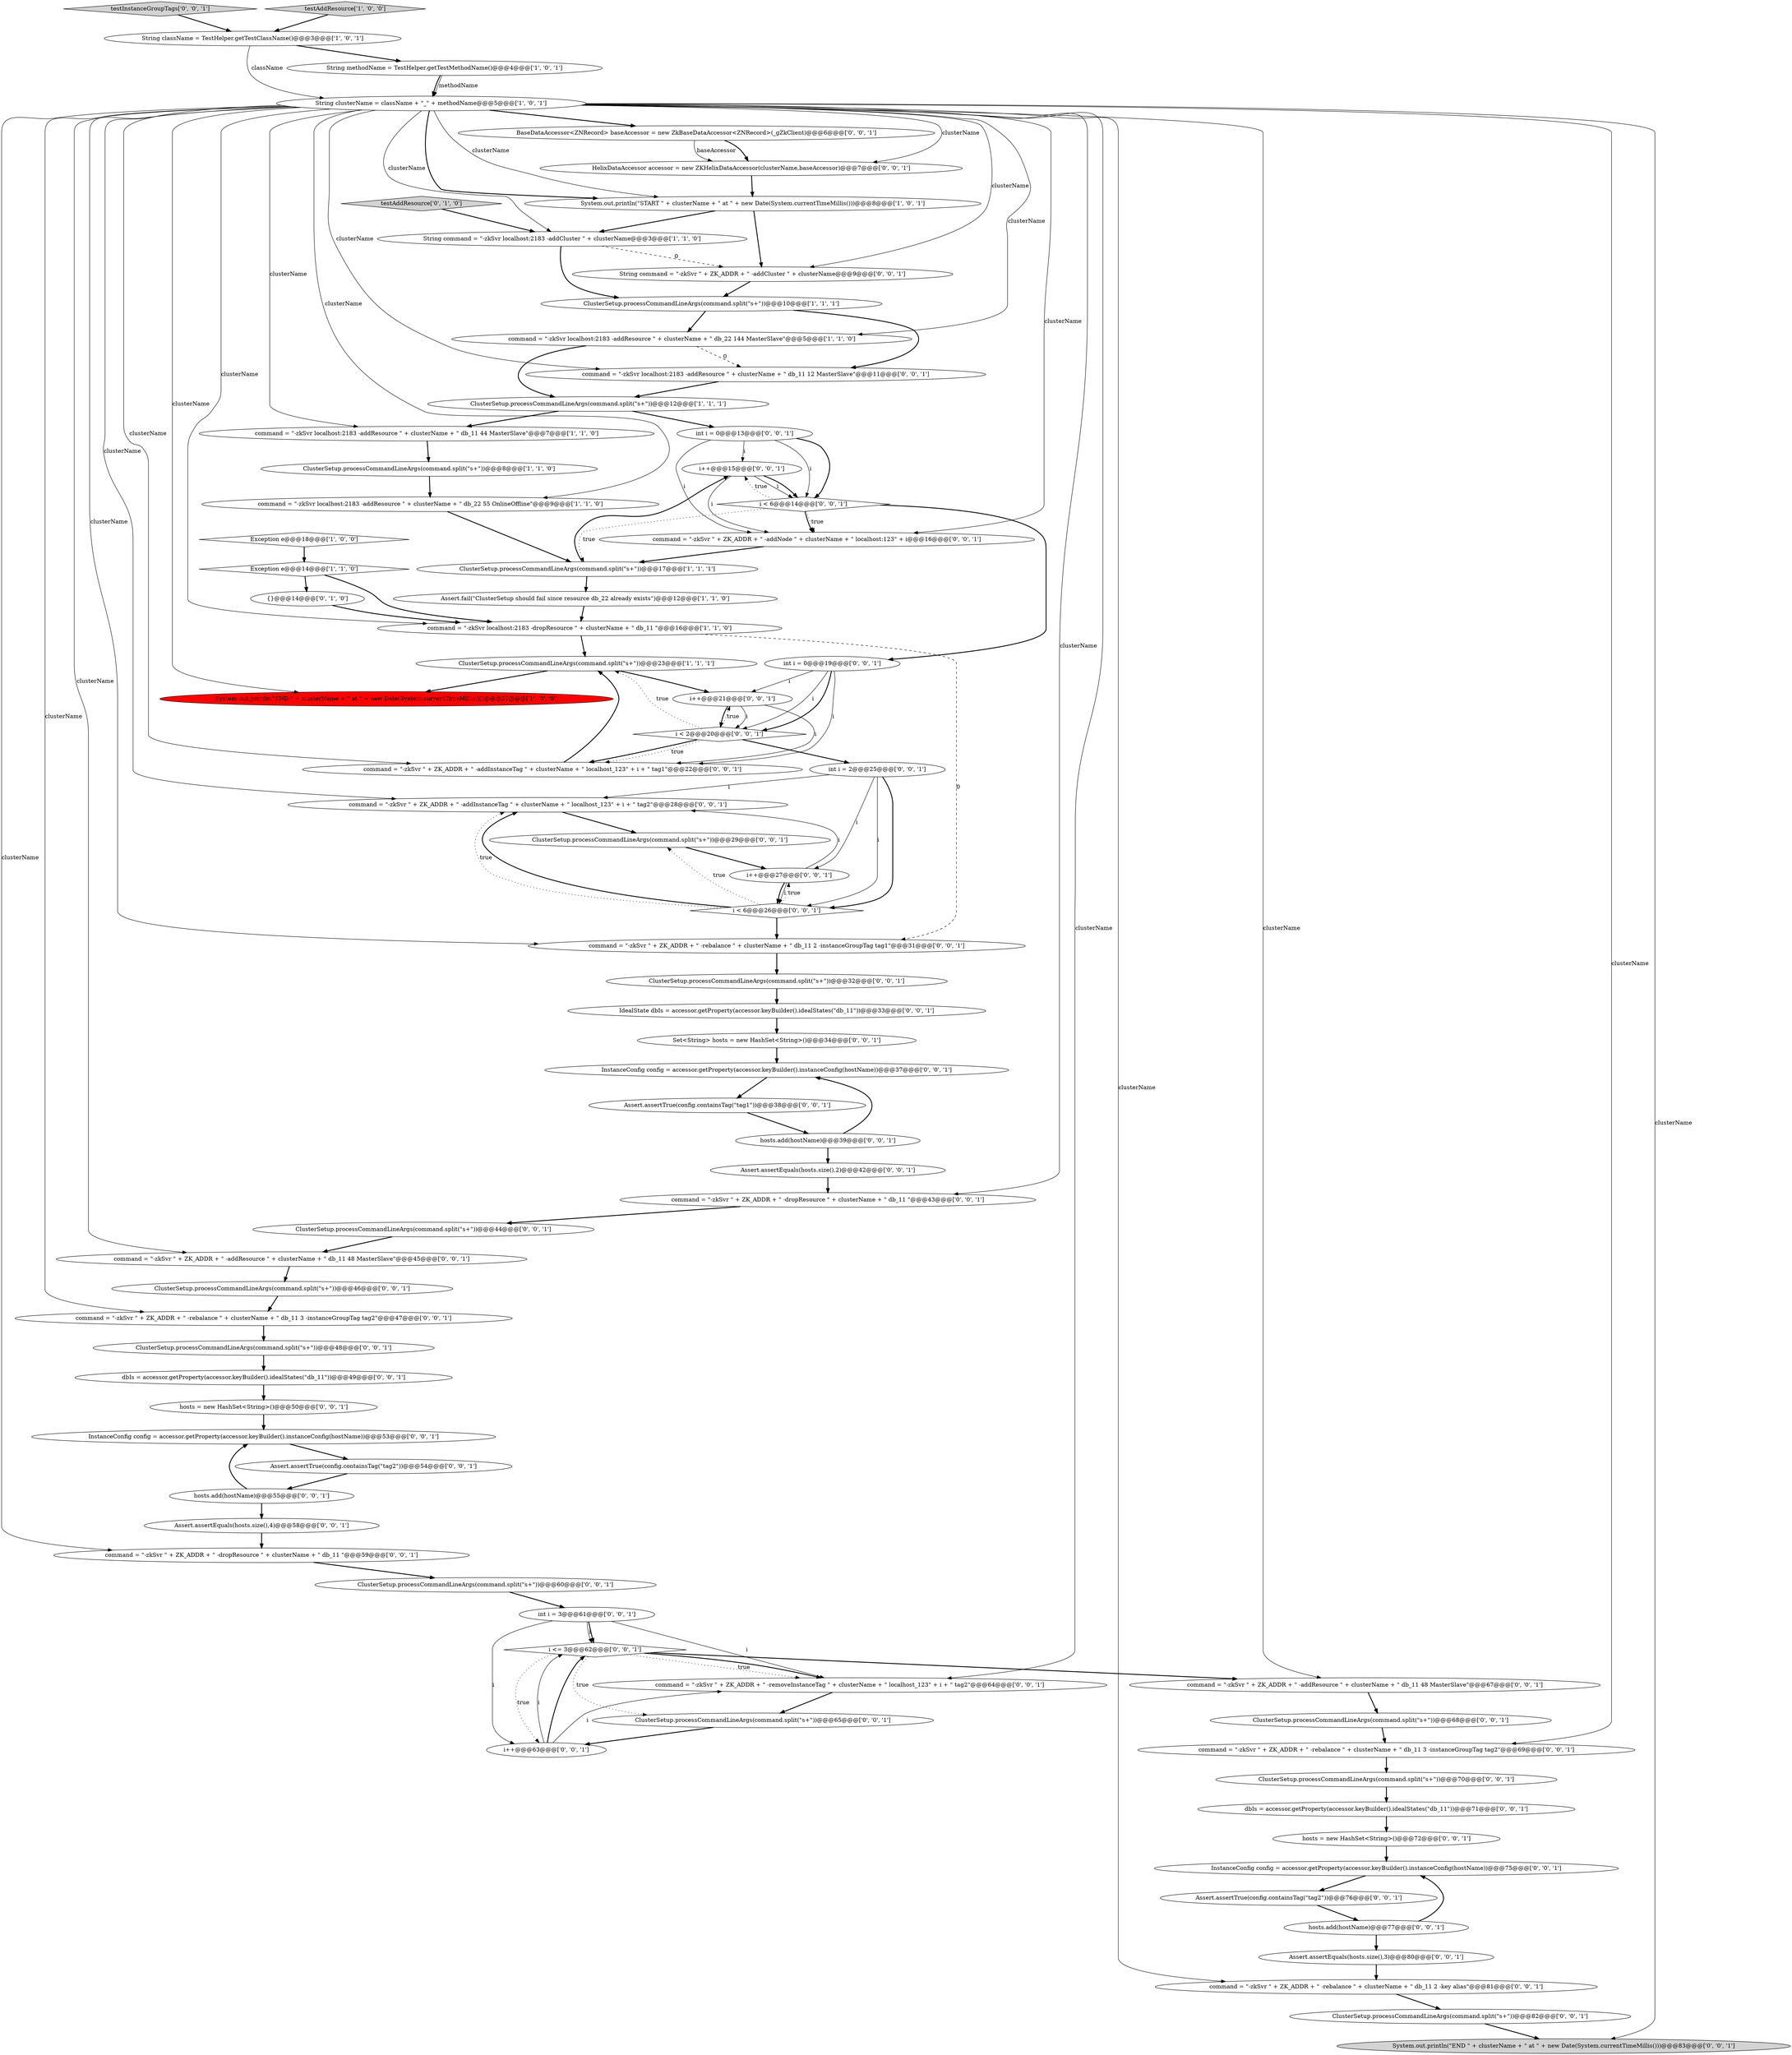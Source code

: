 digraph {
77 [style = filled, label = "InstanceConfig config = accessor.getProperty(accessor.keyBuilder().instanceConfig(hostName))@@@75@@@['0', '0', '1']", fillcolor = white, shape = ellipse image = "AAA0AAABBB3BBB"];
47 [style = filled, label = "i++@@@15@@@['0', '0', '1']", fillcolor = white, shape = ellipse image = "AAA0AAABBB3BBB"];
10 [style = filled, label = "String className = TestHelper.getTestClassName()@@@3@@@['1', '0', '1']", fillcolor = white, shape = ellipse image = "AAA0AAABBB1BBB"];
37 [style = filled, label = "command = \"-zkSvr \" + ZK_ADDR + \" -addResource \" + clusterName + \" db_11 48 MasterSlave\"@@@45@@@['0', '0', '1']", fillcolor = white, shape = ellipse image = "AAA0AAABBB3BBB"];
45 [style = filled, label = "i < 6@@@14@@@['0', '0', '1']", fillcolor = white, shape = diamond image = "AAA0AAABBB3BBB"];
35 [style = filled, label = "command = \"-zkSvr \" + ZK_ADDR + \" -rebalance \" + clusterName + \" db_11 2 -key alias\"@@@81@@@['0', '0', '1']", fillcolor = white, shape = ellipse image = "AAA0AAABBB3BBB"];
66 [style = filled, label = "i < 6@@@26@@@['0', '0', '1']", fillcolor = white, shape = diamond image = "AAA0AAABBB3BBB"];
1 [style = filled, label = "ClusterSetup.processCommandLineArgs(command.split(\"\s+\"))@@@17@@@['1', '1', '1']", fillcolor = white, shape = ellipse image = "AAA0AAABBB1BBB"];
5 [style = filled, label = "String methodName = TestHelper.getTestMethodName()@@@4@@@['1', '0', '1']", fillcolor = white, shape = ellipse image = "AAA0AAABBB1BBB"];
33 [style = filled, label = "dbIs = accessor.getProperty(accessor.keyBuilder().idealStates(\"db_11\"))@@@71@@@['0', '0', '1']", fillcolor = white, shape = ellipse image = "AAA0AAABBB3BBB"];
51 [style = filled, label = "hosts = new HashSet<String>()@@@72@@@['0', '0', '1']", fillcolor = white, shape = ellipse image = "AAA0AAABBB3BBB"];
49 [style = filled, label = "ClusterSetup.processCommandLineArgs(command.split(\"\s+\"))@@@48@@@['0', '0', '1']", fillcolor = white, shape = ellipse image = "AAA0AAABBB3BBB"];
56 [style = filled, label = "testInstanceGroupTags['0', '0', '1']", fillcolor = lightgray, shape = diamond image = "AAA0AAABBB3BBB"];
24 [style = filled, label = "hosts.add(hostName)@@@39@@@['0', '0', '1']", fillcolor = white, shape = ellipse image = "AAA0AAABBB3BBB"];
27 [style = filled, label = "int i = 0@@@13@@@['0', '0', '1']", fillcolor = white, shape = ellipse image = "AAA0AAABBB3BBB"];
54 [style = filled, label = "ClusterSetup.processCommandLineArgs(command.split(\"\s+\"))@@@44@@@['0', '0', '1']", fillcolor = white, shape = ellipse image = "AAA0AAABBB3BBB"];
69 [style = filled, label = "ClusterSetup.processCommandLineArgs(command.split(\"\s+\"))@@@29@@@['0', '0', '1']", fillcolor = white, shape = ellipse image = "AAA0AAABBB3BBB"];
30 [style = filled, label = "Assert.assertEquals(hosts.size(),3)@@@80@@@['0', '0', '1']", fillcolor = white, shape = ellipse image = "AAA0AAABBB3BBB"];
42 [style = filled, label = "command = \"-zkSvr \" + ZK_ADDR + \" -addInstanceTag \" + clusterName + \" localhost_123\" + i + \" tag2\"@@@28@@@['0', '0', '1']", fillcolor = white, shape = ellipse image = "AAA0AAABBB3BBB"];
44 [style = filled, label = "hosts.add(hostName)@@@77@@@['0', '0', '1']", fillcolor = white, shape = ellipse image = "AAA0AAABBB3BBB"];
0 [style = filled, label = "System.out.println(\"START \" + clusterName + \" at \" + new Date(System.currentTimeMillis()))@@@8@@@['1', '0', '1']", fillcolor = white, shape = ellipse image = "AAA0AAABBB1BBB"];
34 [style = filled, label = "ClusterSetup.processCommandLineArgs(command.split(\"\s+\"))@@@68@@@['0', '0', '1']", fillcolor = white, shape = ellipse image = "AAA0AAABBB3BBB"];
38 [style = filled, label = "IdealState dbIs = accessor.getProperty(accessor.keyBuilder().idealStates(\"db_11\"))@@@33@@@['0', '0', '1']", fillcolor = white, shape = ellipse image = "AAA0AAABBB3BBB"];
62 [style = filled, label = "Assert.assertTrue(config.containsTag(\"tag1\"))@@@38@@@['0', '0', '1']", fillcolor = white, shape = ellipse image = "AAA0AAABBB3BBB"];
68 [style = filled, label = "i <= 3@@@62@@@['0', '0', '1']", fillcolor = white, shape = diamond image = "AAA0AAABBB3BBB"];
53 [style = filled, label = "ClusterSetup.processCommandLineArgs(command.split(\"\s+\"))@@@70@@@['0', '0', '1']", fillcolor = white, shape = ellipse image = "AAA0AAABBB3BBB"];
14 [style = filled, label = "command = \"-zkSvr localhost:2183 -addResource \" + clusterName + \" db_11 44 MasterSlave\"@@@7@@@['1', '1', '0']", fillcolor = white, shape = ellipse image = "AAA0AAABBB1BBB"];
64 [style = filled, label = "InstanceConfig config = accessor.getProperty(accessor.keyBuilder().instanceConfig(hostName))@@@37@@@['0', '0', '1']", fillcolor = white, shape = ellipse image = "AAA0AAABBB3BBB"];
78 [style = filled, label = "Assert.assertTrue(config.containsTag(\"tag2\"))@@@54@@@['0', '0', '1']", fillcolor = white, shape = ellipse image = "AAA0AAABBB3BBB"];
50 [style = filled, label = "System.out.println(\"END \" + clusterName + \" at \" + new Date(System.currentTimeMillis()))@@@83@@@['0', '0', '1']", fillcolor = lightgray, shape = ellipse image = "AAA0AAABBB3BBB"];
23 [style = filled, label = "Set<String> hosts = new HashSet<String>()@@@34@@@['0', '0', '1']", fillcolor = white, shape = ellipse image = "AAA0AAABBB3BBB"];
16 [style = filled, label = "ClusterSetup.processCommandLineArgs(command.split(\"\s+\"))@@@12@@@['1', '1', '1']", fillcolor = white, shape = ellipse image = "AAA0AAABBB1BBB"];
75 [style = filled, label = "command = \"-zkSvr localhost:2183 -addResource \" + clusterName + \" db_11 12 MasterSlave\"@@@11@@@['0', '0', '1']", fillcolor = white, shape = ellipse image = "AAA0AAABBB3BBB"];
48 [style = filled, label = "command = \"-zkSvr \" + ZK_ADDR + \" -rebalance \" + clusterName + \" db_11 2 -instanceGroupTag tag1\"@@@31@@@['0', '0', '1']", fillcolor = white, shape = ellipse image = "AAA0AAABBB3BBB"];
21 [style = filled, label = "Assert.assertEquals(hosts.size(),4)@@@58@@@['0', '0', '1']", fillcolor = white, shape = ellipse image = "AAA0AAABBB3BBB"];
36 [style = filled, label = "InstanceConfig config = accessor.getProperty(accessor.keyBuilder().instanceConfig(hostName))@@@53@@@['0', '0', '1']", fillcolor = white, shape = ellipse image = "AAA0AAABBB3BBB"];
18 [style = filled, label = "command = \"-zkSvr localhost:2183 -addResource \" + clusterName + \" db_22 55 OnlineOffline\"@@@9@@@['1', '1', '0']", fillcolor = white, shape = ellipse image = "AAA0AAABBB1BBB"];
43 [style = filled, label = "i++@@@27@@@['0', '0', '1']", fillcolor = white, shape = ellipse image = "AAA0AAABBB3BBB"];
41 [style = filled, label = "String command = \"-zkSvr \" + ZK_ADDR + \" -addCluster \" + clusterName@@@9@@@['0', '0', '1']", fillcolor = white, shape = ellipse image = "AAA0AAABBB3BBB"];
58 [style = filled, label = "HelixDataAccessor accessor = new ZKHelixDataAccessor(clusterName,baseAccessor)@@@7@@@['0', '0', '1']", fillcolor = white, shape = ellipse image = "AAA0AAABBB3BBB"];
65 [style = filled, label = "i++@@@21@@@['0', '0', '1']", fillcolor = white, shape = ellipse image = "AAA0AAABBB3BBB"];
7 [style = filled, label = "testAddResource['1', '0', '0']", fillcolor = lightgray, shape = diamond image = "AAA0AAABBB1BBB"];
46 [style = filled, label = "int i = 3@@@61@@@['0', '0', '1']", fillcolor = white, shape = ellipse image = "AAA0AAABBB3BBB"];
32 [style = filled, label = "Assert.assertEquals(hosts.size(),2)@@@42@@@['0', '0', '1']", fillcolor = white, shape = ellipse image = "AAA0AAABBB3BBB"];
31 [style = filled, label = "hosts = new HashSet<String>()@@@50@@@['0', '0', '1']", fillcolor = white, shape = ellipse image = "AAA0AAABBB3BBB"];
57 [style = filled, label = "ClusterSetup.processCommandLineArgs(command.split(\"\s+\"))@@@82@@@['0', '0', '1']", fillcolor = white, shape = ellipse image = "AAA0AAABBB3BBB"];
52 [style = filled, label = "command = \"-zkSvr \" + ZK_ADDR + \" -dropResource \" + clusterName + \" db_11 \"@@@59@@@['0', '0', '1']", fillcolor = white, shape = ellipse image = "AAA0AAABBB3BBB"];
70 [style = filled, label = "i < 2@@@20@@@['0', '0', '1']", fillcolor = white, shape = diamond image = "AAA0AAABBB3BBB"];
71 [style = filled, label = "command = \"-zkSvr \" + ZK_ADDR + \" -addInstanceTag \" + clusterName + \" localhost_123\" + i + \" tag1\"@@@22@@@['0', '0', '1']", fillcolor = white, shape = ellipse image = "AAA0AAABBB3BBB"];
22 [style = filled, label = "int i = 0@@@19@@@['0', '0', '1']", fillcolor = white, shape = ellipse image = "AAA0AAABBB3BBB"];
17 [style = filled, label = "command = \"-zkSvr localhost:2183 -dropResource \" + clusterName + \" db_11 \"@@@16@@@['1', '1', '0']", fillcolor = white, shape = ellipse image = "AAA0AAABBB1BBB"];
39 [style = filled, label = "dbIs = accessor.getProperty(accessor.keyBuilder().idealStates(\"db_11\"))@@@49@@@['0', '0', '1']", fillcolor = white, shape = ellipse image = "AAA0AAABBB3BBB"];
13 [style = filled, label = "System.out.println(\"END \" + clusterName + \" at \" + new Date(System.currentTimeMillis()))@@@22@@@['1', '0', '0']", fillcolor = red, shape = ellipse image = "AAA1AAABBB1BBB"];
4 [style = filled, label = "ClusterSetup.processCommandLineArgs(command.split(\"\s+\"))@@@10@@@['1', '1', '1']", fillcolor = white, shape = ellipse image = "AAA0AAABBB1BBB"];
67 [style = filled, label = "int i = 2@@@25@@@['0', '0', '1']", fillcolor = white, shape = ellipse image = "AAA0AAABBB3BBB"];
40 [style = filled, label = "ClusterSetup.processCommandLineArgs(command.split(\"\s+\"))@@@46@@@['0', '0', '1']", fillcolor = white, shape = ellipse image = "AAA0AAABBB3BBB"];
15 [style = filled, label = "String clusterName = className + \"_\" + methodName@@@5@@@['1', '0', '1']", fillcolor = white, shape = ellipse image = "AAA0AAABBB1BBB"];
74 [style = filled, label = "command = \"-zkSvr \" + ZK_ADDR + \" -dropResource \" + clusterName + \" db_11 \"@@@43@@@['0', '0', '1']", fillcolor = white, shape = ellipse image = "AAA0AAABBB3BBB"];
26 [style = filled, label = "ClusterSetup.processCommandLineArgs(command.split(\"\s+\"))@@@60@@@['0', '0', '1']", fillcolor = white, shape = ellipse image = "AAA0AAABBB3BBB"];
28 [style = filled, label = "command = \"-zkSvr \" + ZK_ADDR + \" -removeInstanceTag \" + clusterName + \" localhost_123\" + i + \" tag2\"@@@64@@@['0', '0', '1']", fillcolor = white, shape = ellipse image = "AAA0AAABBB3BBB"];
55 [style = filled, label = "command = \"-zkSvr \" + ZK_ADDR + \" -addNode \" + clusterName + \" localhost:123\" + i@@@16@@@['0', '0', '1']", fillcolor = white, shape = ellipse image = "AAA0AAABBB3BBB"];
61 [style = filled, label = "Assert.assertTrue(config.containsTag(\"tag2\"))@@@76@@@['0', '0', '1']", fillcolor = white, shape = ellipse image = "AAA0AAABBB3BBB"];
12 [style = filled, label = "String command = \"-zkSvr localhost:2183 -addCluster \" + clusterName@@@3@@@['1', '1', '0']", fillcolor = white, shape = ellipse image = "AAA0AAABBB1BBB"];
76 [style = filled, label = "command = \"-zkSvr \" + ZK_ADDR + \" -addResource \" + clusterName + \" db_11 48 MasterSlave\"@@@67@@@['0', '0', '1']", fillcolor = white, shape = ellipse image = "AAA0AAABBB3BBB"];
8 [style = filled, label = "Exception e@@@18@@@['1', '0', '0']", fillcolor = white, shape = diamond image = "AAA0AAABBB1BBB"];
11 [style = filled, label = "Assert.fail(\"ClusterSetup should fail since resource db_22 already exists\")@@@12@@@['1', '1', '0']", fillcolor = white, shape = ellipse image = "AAA0AAABBB1BBB"];
29 [style = filled, label = "command = \"-zkSvr \" + ZK_ADDR + \" -rebalance \" + clusterName + \" db_11 3 -instanceGroupTag tag2\"@@@69@@@['0', '0', '1']", fillcolor = white, shape = ellipse image = "AAA0AAABBB3BBB"];
2 [style = filled, label = "command = \"-zkSvr localhost:2183 -addResource \" + clusterName + \" db_22 144 MasterSlave\"@@@5@@@['1', '1', '0']", fillcolor = white, shape = ellipse image = "AAA0AAABBB1BBB"];
9 [style = filled, label = "Exception e@@@14@@@['1', '1', '0']", fillcolor = white, shape = diamond image = "AAA0AAABBB1BBB"];
20 [style = filled, label = "testAddResource['0', '1', '0']", fillcolor = lightgray, shape = diamond image = "AAA0AAABBB2BBB"];
60 [style = filled, label = "ClusterSetup.processCommandLineArgs(command.split(\"\s+\"))@@@32@@@['0', '0', '1']", fillcolor = white, shape = ellipse image = "AAA0AAABBB3BBB"];
59 [style = filled, label = "ClusterSetup.processCommandLineArgs(command.split(\"\s+\"))@@@65@@@['0', '0', '1']", fillcolor = white, shape = ellipse image = "AAA0AAABBB3BBB"];
72 [style = filled, label = "i++@@@63@@@['0', '0', '1']", fillcolor = white, shape = ellipse image = "AAA0AAABBB3BBB"];
73 [style = filled, label = "BaseDataAccessor<ZNRecord> baseAccessor = new ZkBaseDataAccessor<ZNRecord>(_gZkClient)@@@6@@@['0', '0', '1']", fillcolor = white, shape = ellipse image = "AAA0AAABBB3BBB"];
3 [style = filled, label = "ClusterSetup.processCommandLineArgs(command.split(\"\s+\"))@@@8@@@['1', '1', '0']", fillcolor = white, shape = ellipse image = "AAA0AAABBB1BBB"];
25 [style = filled, label = "hosts.add(hostName)@@@55@@@['0', '0', '1']", fillcolor = white, shape = ellipse image = "AAA0AAABBB3BBB"];
19 [style = filled, label = "{}@@@14@@@['0', '1', '0']", fillcolor = white, shape = ellipse image = "AAA0AAABBB2BBB"];
6 [style = filled, label = "ClusterSetup.processCommandLineArgs(command.split(\"\s+\"))@@@23@@@['1', '1', '1']", fillcolor = white, shape = ellipse image = "AAA0AAABBB1BBB"];
63 [style = filled, label = "command = \"-zkSvr \" + ZK_ADDR + \" -rebalance \" + clusterName + \" db_11 3 -instanceGroupTag tag2\"@@@47@@@['0', '0', '1']", fillcolor = white, shape = ellipse image = "AAA0AAABBB3BBB"];
75->16 [style = bold, label=""];
14->3 [style = bold, label=""];
70->67 [style = bold, label=""];
22->71 [style = solid, label="i"];
15->74 [style = solid, label="clusterName"];
73->58 [style = bold, label=""];
43->66 [style = solid, label="i"];
58->0 [style = bold, label=""];
15->71 [style = solid, label="clusterName"];
24->32 [style = bold, label=""];
15->12 [style = solid, label="clusterName"];
5->15 [style = bold, label=""];
15->14 [style = solid, label="clusterName"];
68->28 [style = dotted, label="true"];
21->52 [style = bold, label=""];
67->42 [style = solid, label="i"];
68->59 [style = dotted, label="true"];
17->48 [style = dashed, label="0"];
27->47 [style = solid, label="i"];
3->18 [style = bold, label=""];
4->75 [style = bold, label=""];
46->28 [style = solid, label="i"];
24->64 [style = bold, label=""];
22->65 [style = solid, label="i"];
49->39 [style = bold, label=""];
77->61 [style = bold, label=""];
70->71 [style = bold, label=""];
39->31 [style = bold, label=""];
45->22 [style = bold, label=""];
15->0 [style = bold, label=""];
54->37 [style = bold, label=""];
27->45 [style = bold, label=""];
40->63 [style = bold, label=""];
16->14 [style = bold, label=""];
15->58 [style = solid, label="clusterName"];
65->70 [style = solid, label="i"];
68->72 [style = dotted, label="true"];
25->21 [style = bold, label=""];
47->45 [style = solid, label="i"];
2->16 [style = bold, label=""];
22->70 [style = solid, label="i"];
26->46 [style = bold, label=""];
76->34 [style = bold, label=""];
15->0 [style = solid, label="clusterName"];
15->2 [style = solid, label="clusterName"];
45->1 [style = dotted, label="true"];
68->76 [style = bold, label=""];
25->36 [style = bold, label=""];
41->4 [style = bold, label=""];
9->17 [style = bold, label=""];
4->2 [style = bold, label=""];
66->69 [style = dotted, label="true"];
70->71 [style = dotted, label="true"];
1->11 [style = bold, label=""];
44->77 [style = bold, label=""];
66->48 [style = bold, label=""];
35->57 [style = bold, label=""];
56->10 [style = bold, label=""];
47->55 [style = solid, label="i"];
43->66 [style = bold, label=""];
18->1 [style = bold, label=""];
15->18 [style = solid, label="clusterName"];
36->78 [style = bold, label=""];
15->13 [style = solid, label="clusterName"];
15->48 [style = solid, label="clusterName"];
53->33 [style = bold, label=""];
46->68 [style = bold, label=""];
23->64 [style = bold, label=""];
11->17 [style = bold, label=""];
15->55 [style = solid, label="clusterName"];
10->15 [style = solid, label="className"];
28->59 [style = bold, label=""];
15->37 [style = solid, label="clusterName"];
78->25 [style = bold, label=""];
52->26 [style = bold, label=""];
69->43 [style = bold, label=""];
44->30 [style = bold, label=""];
34->29 [style = bold, label=""];
15->76 [style = solid, label="clusterName"];
67->66 [style = bold, label=""];
16->27 [style = bold, label=""];
45->55 [style = bold, label=""];
15->52 [style = solid, label="clusterName"];
17->6 [style = bold, label=""];
65->71 [style = solid, label="i"];
0->12 [style = bold, label=""];
51->77 [style = bold, label=""];
59->72 [style = bold, label=""];
31->36 [style = bold, label=""];
22->70 [style = bold, label=""];
15->73 [style = bold, label=""];
19->17 [style = bold, label=""];
61->44 [style = bold, label=""];
72->28 [style = solid, label="i"];
60->38 [style = bold, label=""];
12->41 [style = dashed, label="0"];
6->65 [style = bold, label=""];
0->41 [style = bold, label=""];
15->50 [style = solid, label="clusterName"];
27->45 [style = solid, label="i"];
64->62 [style = bold, label=""];
10->5 [style = bold, label=""];
30->35 [style = bold, label=""];
62->24 [style = bold, label=""];
6->13 [style = bold, label=""];
66->42 [style = bold, label=""];
67->66 [style = solid, label="i"];
9->19 [style = bold, label=""];
46->68 [style = solid, label="i"];
5->15 [style = solid, label="methodName"];
47->45 [style = bold, label=""];
68->28 [style = bold, label=""];
46->72 [style = solid, label="i"];
43->42 [style = solid, label="i"];
45->47 [style = dotted, label="true"];
71->6 [style = bold, label=""];
73->58 [style = solid, label="baseAccessor"];
70->6 [style = dotted, label="true"];
70->65 [style = dotted, label="true"];
29->53 [style = bold, label=""];
32->74 [style = bold, label=""];
27->55 [style = solid, label="i"];
65->70 [style = bold, label=""];
57->50 [style = bold, label=""];
7->10 [style = bold, label=""];
63->49 [style = bold, label=""];
15->63 [style = solid, label="clusterName"];
38->23 [style = bold, label=""];
15->35 [style = solid, label="clusterName"];
2->75 [style = dashed, label="0"];
48->60 [style = bold, label=""];
15->17 [style = solid, label="clusterName"];
72->68 [style = solid, label="i"];
42->69 [style = bold, label=""];
1->47 [style = bold, label=""];
33->51 [style = bold, label=""];
66->42 [style = dotted, label="true"];
12->4 [style = bold, label=""];
15->75 [style = solid, label="clusterName"];
55->1 [style = bold, label=""];
20->12 [style = bold, label=""];
45->55 [style = dotted, label="true"];
8->9 [style = bold, label=""];
67->43 [style = solid, label="i"];
15->29 [style = solid, label="clusterName"];
15->41 [style = solid, label="clusterName"];
15->42 [style = solid, label="clusterName"];
66->43 [style = dotted, label="true"];
74->54 [style = bold, label=""];
72->68 [style = bold, label=""];
15->28 [style = solid, label="clusterName"];
37->40 [style = bold, label=""];
}
